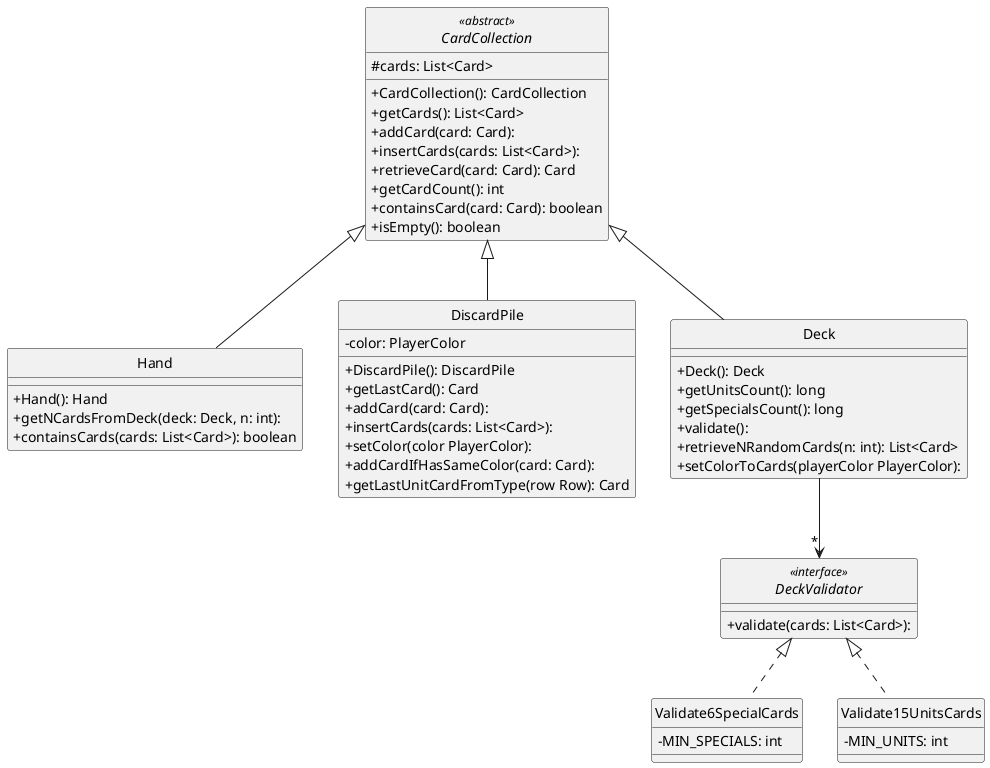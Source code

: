 @startuml

skinparam monochrome true
hide circle
skinparam classAttributeIconSize 0


abstract class CardCollection <<abstract>> {
  #cards: List<Card>
  +CardCollection(): CardCollection
  +getCards(): List<Card>
  +addCard(card: Card):
  +insertCards(cards: List<Card>): 
  +retrieveCard(card: Card): Card
  +getCardCount(): int
  +containsCard(card: Card): boolean
  +isEmpty(): boolean
}

class Hand {
  +Hand(): Hand
  +getNCardsFromDeck(deck: Deck, n: int):
  +containsCards(cards: List<Card>): boolean
}

class DiscardPile {
  -color: PlayerColor
  +DiscardPile(): DiscardPile
  +getLastCard(): Card
  +addCard(card: Card):
  +insertCards(cards: List<Card>):
  +setColor(color PlayerColor):
  +addCardIfHasSameColor(card: Card):
  +getLastUnitCardFromType(row Row): Card
}

class Deck {
  +Deck(): Deck
  +getUnitsCount(): long
  +getSpecialsCount(): long
  +validate():
  +retrieveNRandomCards(n: int): List<Card>
  +setColorToCards(playerColor PlayerColor):
}

interface DeckValidator <<interface>> {
  +validate(cards: List<Card>):
}

class Validate6SpecialCards {
  -MIN_SPECIALS: int
}

class Validate15UnitsCards {
  -MIN_UNITS: int
}


CardCollection <|-- Hand
CardCollection <|-- DiscardPile
CardCollection <|-- Deck


Deck --> "*" DeckValidator
DeckValidator <|.. Validate6SpecialCards
DeckValidator <|.. Validate15UnitsCards



@enduml